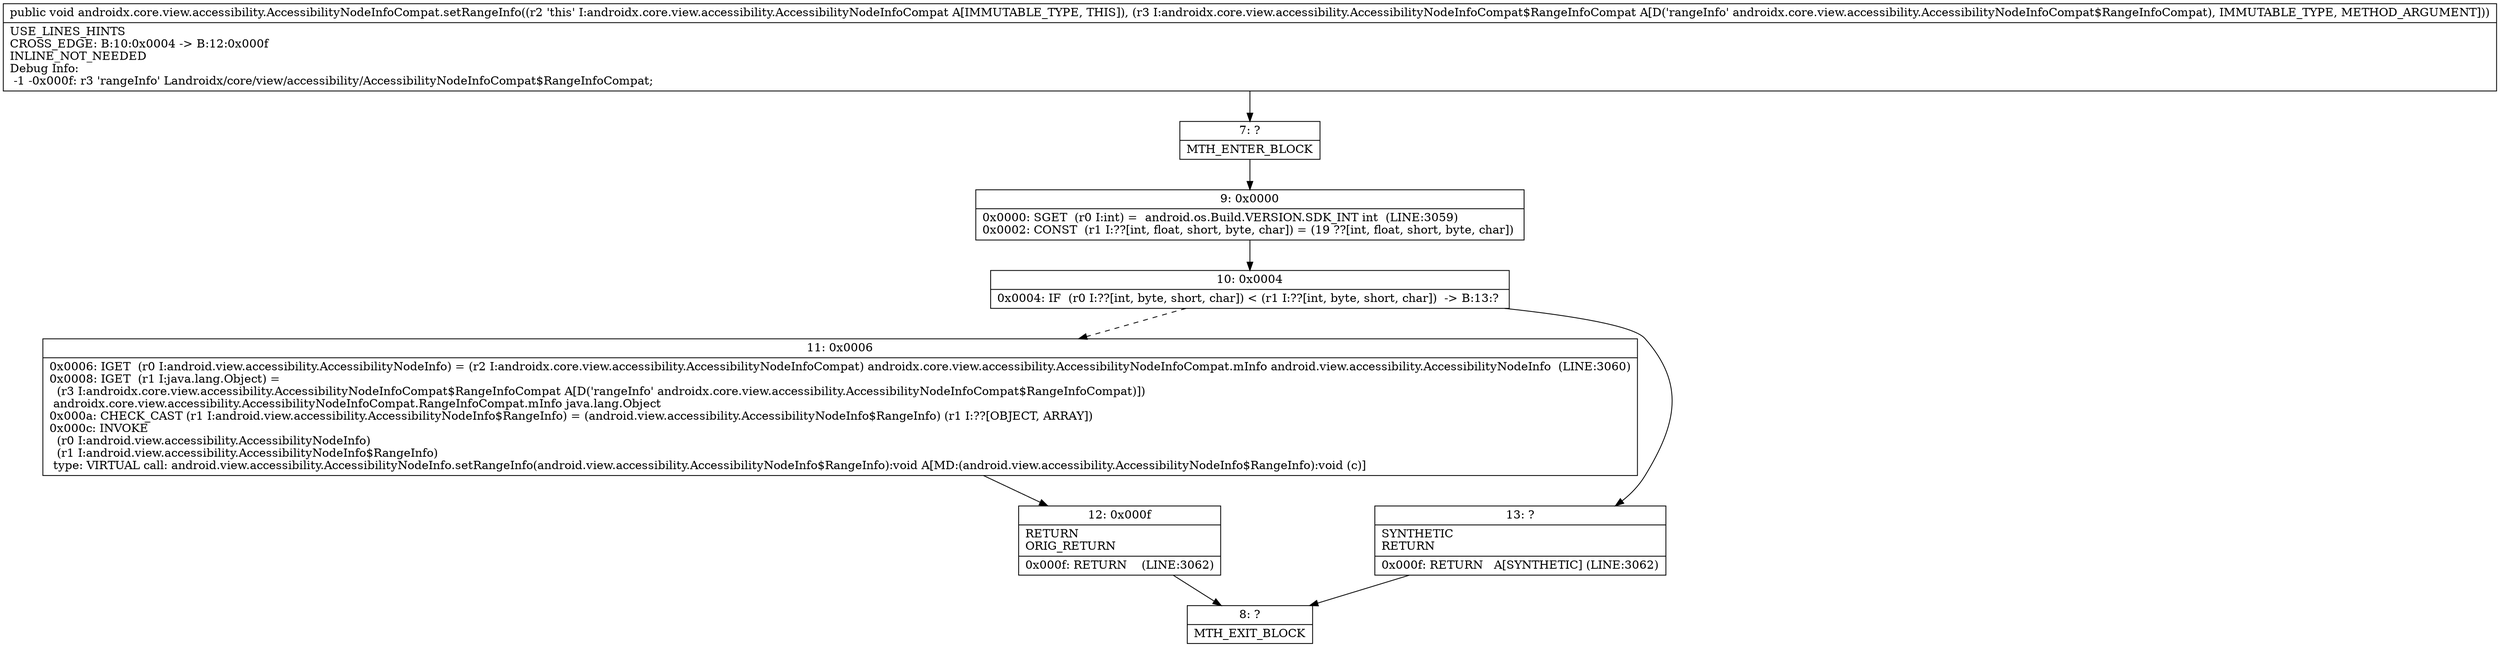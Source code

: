 digraph "CFG forandroidx.core.view.accessibility.AccessibilityNodeInfoCompat.setRangeInfo(Landroidx\/core\/view\/accessibility\/AccessibilityNodeInfoCompat$RangeInfoCompat;)V" {
Node_7 [shape=record,label="{7\:\ ?|MTH_ENTER_BLOCK\l}"];
Node_9 [shape=record,label="{9\:\ 0x0000|0x0000: SGET  (r0 I:int) =  android.os.Build.VERSION.SDK_INT int  (LINE:3059)\l0x0002: CONST  (r1 I:??[int, float, short, byte, char]) = (19 ??[int, float, short, byte, char]) \l}"];
Node_10 [shape=record,label="{10\:\ 0x0004|0x0004: IF  (r0 I:??[int, byte, short, char]) \< (r1 I:??[int, byte, short, char])  \-\> B:13:? \l}"];
Node_11 [shape=record,label="{11\:\ 0x0006|0x0006: IGET  (r0 I:android.view.accessibility.AccessibilityNodeInfo) = (r2 I:androidx.core.view.accessibility.AccessibilityNodeInfoCompat) androidx.core.view.accessibility.AccessibilityNodeInfoCompat.mInfo android.view.accessibility.AccessibilityNodeInfo  (LINE:3060)\l0x0008: IGET  (r1 I:java.lang.Object) = \l  (r3 I:androidx.core.view.accessibility.AccessibilityNodeInfoCompat$RangeInfoCompat A[D('rangeInfo' androidx.core.view.accessibility.AccessibilityNodeInfoCompat$RangeInfoCompat)])\l androidx.core.view.accessibility.AccessibilityNodeInfoCompat.RangeInfoCompat.mInfo java.lang.Object \l0x000a: CHECK_CAST (r1 I:android.view.accessibility.AccessibilityNodeInfo$RangeInfo) = (android.view.accessibility.AccessibilityNodeInfo$RangeInfo) (r1 I:??[OBJECT, ARRAY]) \l0x000c: INVOKE  \l  (r0 I:android.view.accessibility.AccessibilityNodeInfo)\l  (r1 I:android.view.accessibility.AccessibilityNodeInfo$RangeInfo)\l type: VIRTUAL call: android.view.accessibility.AccessibilityNodeInfo.setRangeInfo(android.view.accessibility.AccessibilityNodeInfo$RangeInfo):void A[MD:(android.view.accessibility.AccessibilityNodeInfo$RangeInfo):void (c)]\l}"];
Node_12 [shape=record,label="{12\:\ 0x000f|RETURN\lORIG_RETURN\l|0x000f: RETURN    (LINE:3062)\l}"];
Node_8 [shape=record,label="{8\:\ ?|MTH_EXIT_BLOCK\l}"];
Node_13 [shape=record,label="{13\:\ ?|SYNTHETIC\lRETURN\l|0x000f: RETURN   A[SYNTHETIC] (LINE:3062)\l}"];
MethodNode[shape=record,label="{public void androidx.core.view.accessibility.AccessibilityNodeInfoCompat.setRangeInfo((r2 'this' I:androidx.core.view.accessibility.AccessibilityNodeInfoCompat A[IMMUTABLE_TYPE, THIS]), (r3 I:androidx.core.view.accessibility.AccessibilityNodeInfoCompat$RangeInfoCompat A[D('rangeInfo' androidx.core.view.accessibility.AccessibilityNodeInfoCompat$RangeInfoCompat), IMMUTABLE_TYPE, METHOD_ARGUMENT]))  | USE_LINES_HINTS\lCROSS_EDGE: B:10:0x0004 \-\> B:12:0x000f\lINLINE_NOT_NEEDED\lDebug Info:\l  \-1 \-0x000f: r3 'rangeInfo' Landroidx\/core\/view\/accessibility\/AccessibilityNodeInfoCompat$RangeInfoCompat;\l}"];
MethodNode -> Node_7;Node_7 -> Node_9;
Node_9 -> Node_10;
Node_10 -> Node_11[style=dashed];
Node_10 -> Node_13;
Node_11 -> Node_12;
Node_12 -> Node_8;
Node_13 -> Node_8;
}

